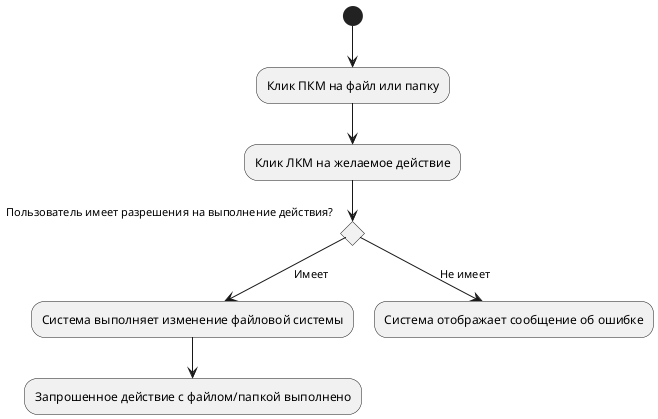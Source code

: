 @startuml
(*) --> "Клик ПКМ на файл или папку"
--> "Клик ЛКМ на желаемое действие"
if "Пользователь имеет разрешения на выполнение действия?" then
  --> [Имеет] "Система выполняет изменение файловой системы"
  --> "Запрошенное действие с файлом/папкой выполнено"
else
  --> [Не имеет] "Система отображает сообщение об ошибке"
endif
@enduml